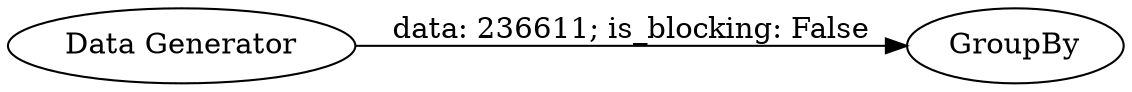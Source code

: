 digraph {
	"106972588816002294_1" [label="Data Generator"]
	"106972588816002294_2" [label=GroupBy]
	"106972588816002294_1" -> "106972588816002294_2" [label="data: 236611; is_blocking: False"]
	rankdir=LR
}
